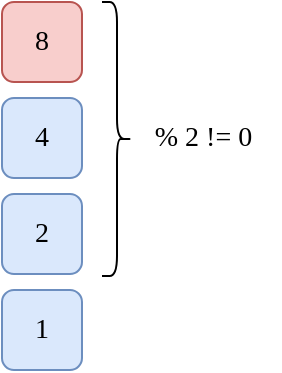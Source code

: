 <mxfile version="20.2.8" type="device" pages="4"><diagram id="tUD_5RNZibAbXZSyxroM" name="图1"><mxGraphModel dx="1186" dy="739" grid="0" gridSize="10" guides="1" tooltips="1" connect="1" arrows="1" fold="1" page="1" pageScale="1" pageWidth="580" pageHeight="800" math="0" shadow="0"><root><mxCell id="0"/><mxCell id="1" parent="0"/><mxCell id="oVmyE1KggjwdMqOpdXae-1" value="8" style="rounded=1;whiteSpace=wrap;html=1;fontSize=14;fontFamily=Comic Sans MS;fillColor=#f8cecc;strokeColor=#b85450;" vertex="1" parent="1"><mxGeometry x="71" y="169" width="40" height="40" as="geometry"/></mxCell><mxCell id="oVmyE1KggjwdMqOpdXae-2" value="4" style="rounded=1;whiteSpace=wrap;html=1;fontSize=14;fontFamily=Comic Sans MS;fillColor=#dae8fc;strokeColor=#6c8ebf;" vertex="1" parent="1"><mxGeometry x="71" y="217" width="40" height="40" as="geometry"/></mxCell><mxCell id="oVmyE1KggjwdMqOpdXae-3" value="2" style="rounded=1;whiteSpace=wrap;html=1;fontSize=14;fontFamily=Comic Sans MS;fillColor=#dae8fc;strokeColor=#6c8ebf;" vertex="1" parent="1"><mxGeometry x="71" y="265" width="40" height="40" as="geometry"/></mxCell><mxCell id="oVmyE1KggjwdMqOpdXae-4" value="1" style="rounded=1;whiteSpace=wrap;html=1;fontSize=14;fontFamily=Comic Sans MS;fillColor=#dae8fc;strokeColor=#6c8ebf;" vertex="1" parent="1"><mxGeometry x="71" y="313" width="40" height="40" as="geometry"/></mxCell><mxCell id="oVmyE1KggjwdMqOpdXae-5" value="" style="shape=curlyBracket;whiteSpace=wrap;html=1;rounded=1;flipH=1;fontFamily=Comic Sans MS;fontSize=14;" vertex="1" parent="1"><mxGeometry x="121" y="169" width="15" height="137" as="geometry"/></mxCell><mxCell id="oVmyE1KggjwdMqOpdXae-6" value="% 2 != 0&amp;nbsp;" style="text;html=1;align=center;verticalAlign=middle;resizable=0;points=[];autosize=1;strokeColor=none;fillColor=none;fontSize=14;fontFamily=Comic Sans MS;" vertex="1" parent="1"><mxGeometry x="136" y="222.5" width="74" height="29" as="geometry"/></mxCell></root></mxGraphModel></diagram><diagram id="jQOTXoHBrPn3itwuqwmM" name="图2"><mxGraphModel dx="1186" dy="739" grid="0" gridSize="10" guides="1" tooltips="1" connect="1" arrows="1" fold="1" page="1" pageScale="1" pageWidth="827" pageHeight="1169" math="0" shadow="0"><root><mxCell id="0"/><mxCell id="1" parent="0"/><mxCell id="DC-gfDhOk3D8EhCKwBD--1" value="8" style="rounded=1;whiteSpace=wrap;html=1;fontSize=14;fontFamily=Comic Sans MS;fillColor=#f8cecc;strokeColor=#b85450;" vertex="1" parent="1"><mxGeometry x="102" y="169" width="40" height="40" as="geometry"/></mxCell><mxCell id="DC-gfDhOk3D8EhCKwBD--2" value="1" style="rounded=1;whiteSpace=wrap;html=1;fontSize=14;fontFamily=Comic Sans MS;fillColor=#dae8fc;strokeColor=#6c8ebf;" vertex="1" parent="1"><mxGeometry x="102" y="218" width="40" height="40" as="geometry"/></mxCell><mxCell id="DC-gfDhOk3D8EhCKwBD--3" value="0" style="rounded=1;whiteSpace=wrap;html=1;fontSize=14;fontFamily=Comic Sans MS;fillColor=#dae8fc;strokeColor=#6c8ebf;" vertex="1" parent="1"><mxGeometry x="150" y="218" width="40" height="40" as="geometry"/></mxCell><mxCell id="DC-gfDhOk3D8EhCKwBD--4" value="0" style="rounded=1;whiteSpace=wrap;html=1;fontSize=14;fontFamily=Comic Sans MS;fillColor=#dae8fc;strokeColor=#6c8ebf;" vertex="1" parent="1"><mxGeometry x="198" y="218" width="40" height="40" as="geometry"/></mxCell><mxCell id="DC-gfDhOk3D8EhCKwBD--5" value="0" style="rounded=1;whiteSpace=wrap;html=1;fontSize=14;fontFamily=Comic Sans MS;fillColor=#dae8fc;strokeColor=#6c8ebf;" vertex="1" parent="1"><mxGeometry x="246" y="218" width="40" height="40" as="geometry"/></mxCell><mxCell id="DC-gfDhOk3D8EhCKwBD--6" value="0" style="rounded=1;whiteSpace=wrap;html=1;fontSize=14;fontFamily=Comic Sans MS;fillColor=#dae8fc;strokeColor=#6c8ebf;" vertex="1" parent="1"><mxGeometry x="102" y="270" width="40" height="40" as="geometry"/></mxCell><mxCell id="DC-gfDhOk3D8EhCKwBD--7" value="1" style="rounded=1;whiteSpace=wrap;html=1;fontSize=14;fontFamily=Comic Sans MS;fillColor=#dae8fc;strokeColor=#6c8ebf;" vertex="1" parent="1"><mxGeometry x="150" y="270" width="40" height="40" as="geometry"/></mxCell><mxCell id="DC-gfDhOk3D8EhCKwBD--8" value="1" style="rounded=1;whiteSpace=wrap;html=1;fontSize=14;fontFamily=Comic Sans MS;fillColor=#dae8fc;strokeColor=#6c8ebf;" vertex="1" parent="1"><mxGeometry x="198" y="270" width="40" height="40" as="geometry"/></mxCell><mxCell id="DC-gfDhOk3D8EhCKwBD--9" value="1" style="rounded=1;whiteSpace=wrap;html=1;fontSize=14;fontFamily=Comic Sans MS;fillColor=#dae8fc;strokeColor=#6c8ebf;" vertex="1" parent="1"><mxGeometry x="246" y="270" width="40" height="40" as="geometry"/></mxCell><mxCell id="DC-gfDhOk3D8EhCKwBD--14" value="" style="endArrow=none;html=1;rounded=0;fontFamily=Comic Sans MS;fontSize=14;" edge="1" parent="1"><mxGeometry width="50" height="50" relative="1" as="geometry"><mxPoint x="25" y="317" as="sourcePoint"/><mxPoint x="300" y="317" as="targetPoint"/></mxGeometry></mxCell><mxCell id="DC-gfDhOk3D8EhCKwBD--15" value="&lt;font style=&quot;font-size: 17px;&quot;&gt;&amp;amp;&amp;nbsp;&lt;/font&gt;&lt;span style=&quot;text-align: left;&quot;&gt;与运算&lt;/span&gt;" style="text;html=1;align=center;verticalAlign=middle;resizable=0;points=[];autosize=1;strokeColor=none;fillColor=none;fontSize=14;fontFamily=Comic Sans MS;" vertex="1" parent="1"><mxGeometry x="23" y="274.5" width="76" height="32" as="geometry"/></mxCell><mxCell id="DC-gfDhOk3D8EhCKwBD--19" value="0" style="rounded=1;whiteSpace=wrap;html=1;fontSize=14;fontFamily=Comic Sans MS;fillColor=#f5f5f5;strokeColor=#666666;fontColor=#333333;" vertex="1" parent="1"><mxGeometry x="102" y="327" width="40" height="40" as="geometry"/></mxCell><mxCell id="DC-gfDhOk3D8EhCKwBD--20" value="0" style="rounded=1;whiteSpace=wrap;html=1;fontSize=14;fontFamily=Comic Sans MS;fillColor=#f5f5f5;strokeColor=#666666;fontColor=#333333;" vertex="1" parent="1"><mxGeometry x="150" y="327" width="40" height="40" as="geometry"/></mxCell><mxCell id="DC-gfDhOk3D8EhCKwBD--21" value="0" style="rounded=1;whiteSpace=wrap;html=1;fontSize=14;fontFamily=Comic Sans MS;fillColor=#f5f5f5;strokeColor=#666666;fontColor=#333333;" vertex="1" parent="1"><mxGeometry x="198" y="327" width="40" height="40" as="geometry"/></mxCell><mxCell id="DC-gfDhOk3D8EhCKwBD--22" value="0" style="rounded=1;whiteSpace=wrap;html=1;fontSize=14;fontFamily=Comic Sans MS;fillColor=#f5f5f5;strokeColor=#666666;fontColor=#333333;" vertex="1" parent="1"><mxGeometry x="246" y="327" width="40" height="40" as="geometry"/></mxCell><mxCell id="DC-gfDhOk3D8EhCKwBD--25" value="f = (v &amp; (v - 1)) == 0;" style="text;whiteSpace=wrap;html=1;fontSize=14;fontFamily=Comic Sans MS;" vertex="1" parent="1"><mxGeometry x="150" y="170" width="158" height="39" as="geometry"/></mxCell><mxCell id="qbj23OEBhEHcQGxPTcmb-1" value="" style="rounded=1;whiteSpace=wrap;html=1;fontFamily=Comic Sans MS;fontSize=16;fillColor=none;arcSize=7;dashed=1;" vertex="1" parent="1"><mxGeometry x="97" y="323" width="197" height="75" as="geometry"/></mxCell><mxCell id="qbj23OEBhEHcQGxPTcmb-2" value="&lt;font style=&quot;font-size: 14px;&quot;&gt;判断条件，结果为0&lt;/font&gt;" style="text;html=1;align=center;verticalAlign=middle;resizable=0;points=[];autosize=1;strokeColor=none;fillColor=none;fontSize=16;fontFamily=Comic Sans MS;" vertex="1" parent="1"><mxGeometry x="152" y="365" width="139" height="31" as="geometry"/></mxCell></root></mxGraphModel></diagram><diagram id="JSlGWaLdl1onoOYiJW5y" name="图3"><mxGraphModel dx="1186" dy="739" grid="0" gridSize="10" guides="1" tooltips="1" connect="1" arrows="1" fold="1" page="1" pageScale="1" pageWidth="827" pageHeight="1169" math="0" shadow="0"><root><mxCell id="0"/><mxCell id="1" parent="0"/><mxCell id="EiHp3a2X-UdWZcQObOL4-1" value="8" style="rounded=1;whiteSpace=wrap;html=1;fontSize=14;fontFamily=Comic Sans MS;fillColor=#f8cecc;strokeColor=#b85450;" vertex="1" parent="1"><mxGeometry x="102" y="169" width="40" height="40" as="geometry"/></mxCell><mxCell id="EiHp3a2X-UdWZcQObOL4-4" value="&lt;div style=&quot;&quot;&gt;&lt;span style=&quot;background-color: initial;&quot;&gt;log8 = log2^3 / log2&lt;/span&gt;&lt;/div&gt;&lt;div style=&quot;&quot;&gt;&lt;span style=&quot;background-color: initial;&quot;&gt;&amp;nbsp; &amp;nbsp; &amp;nbsp; &amp;nbsp; = 3.0&lt;/span&gt;&lt;/div&gt;" style="rounded=1;whiteSpace=wrap;html=1;fontSize=14;fontFamily=Comic Sans MS;fillColor=#f5f5f5;strokeColor=#666666;fontColor=#333333;align=left;arcSize=9;" vertex="1" parent="1"><mxGeometry x="102" y="221" width="187" height="53" as="geometry"/></mxCell><mxCell id="3VFNzn5PVr4wwtI0U-9x-1" value="" style="endArrow=none;html=1;rounded=0;fontFamily=Comic Sans MS;fontSize=14;" edge="1" parent="1"><mxGeometry width="50" height="50" relative="1" as="geometry"><mxPoint x="43" y="289" as="sourcePoint"/><mxPoint x="318" y="289" as="targetPoint"/></mxGeometry></mxCell><mxCell id="3VFNzn5PVr4wwtI0U-9x-2" value="&lt;font style=&quot;font-size: 14px;&quot;&gt;公式：&lt;br&gt;a&lt;sup&gt;x&lt;/sup&gt; = N &lt;br&gt;x = loga&lt;sup&gt;N&lt;/sup&gt;&lt;br&gt;默认：log 用的是常数 Math.E =&amp;nbsp;2.718&lt;/font&gt;" style="text;html=1;align=left;verticalAlign=middle;resizable=0;points=[];autosize=1;strokeColor=none;fillColor=none;fontSize=16;fontFamily=Comic Sans MS;" vertex="1" parent="1"><mxGeometry x="102" y="295" width="355" height="90" as="geometry"/></mxCell></root></mxGraphModel></diagram><diagram id="ZH1rYpU8oyV7oTnJC8J6" name="图4"><mxGraphModel dx="1186" dy="739" grid="0" gridSize="10" guides="1" tooltips="1" connect="1" arrows="1" fold="1" page="1" pageScale="1" pageWidth="827" pageHeight="1169" math="0" shadow="0"><root><mxCell id="0"/><mxCell id="1" parent="0"/><mxCell id="ZGU5pS7OKDMCD3jK-ozz-1" value="8" style="rounded=1;whiteSpace=wrap;html=1;fontSize=14;fontFamily=Comic Sans MS;fillColor=#f8cecc;strokeColor=#b85450;" vertex="1" parent="1"><mxGeometry x="102" y="169" width="40" height="40" as="geometry"/></mxCell><mxCell id="ZGU5pS7OKDMCD3jK-ozz-2" value="1" style="rounded=1;whiteSpace=wrap;html=1;fontSize=14;fontFamily=Comic Sans MS;fillColor=#dae8fc;strokeColor=#6c8ebf;" vertex="1" parent="1"><mxGeometry x="102" y="218" width="40" height="40" as="geometry"/></mxCell><mxCell id="ZGU5pS7OKDMCD3jK-ozz-9" style="edgeStyle=orthogonalEdgeStyle;rounded=0;orthogonalLoop=1;jettySize=auto;html=1;exitX=0.5;exitY=1;exitDx=0;exitDy=0;entryX=0.5;entryY=1;entryDx=0;entryDy=0;fontFamily=Comic Sans MS;fontSize=16;" edge="1" parent="1" source="ZGU5pS7OKDMCD3jK-ozz-3" target="ZGU5pS7OKDMCD3jK-ozz-2"><mxGeometry relative="1" as="geometry"/></mxCell><mxCell id="ZGU5pS7OKDMCD3jK-ozz-3" value="0" style="rounded=1;whiteSpace=wrap;html=1;fontSize=14;fontFamily=Comic Sans MS;fillColor=#dae8fc;strokeColor=#6c8ebf;" vertex="1" parent="1"><mxGeometry x="150" y="218" width="40" height="40" as="geometry"/></mxCell><mxCell id="ZGU5pS7OKDMCD3jK-ozz-8" style="edgeStyle=orthogonalEdgeStyle;rounded=0;orthogonalLoop=1;jettySize=auto;html=1;exitX=0.5;exitY=1;exitDx=0;exitDy=0;entryX=0.5;entryY=1;entryDx=0;entryDy=0;fontFamily=Comic Sans MS;fontSize=16;" edge="1" parent="1" source="ZGU5pS7OKDMCD3jK-ozz-4" target="ZGU5pS7OKDMCD3jK-ozz-3"><mxGeometry relative="1" as="geometry"/></mxCell><mxCell id="ZGU5pS7OKDMCD3jK-ozz-4" value="0" style="rounded=1;whiteSpace=wrap;html=1;fontSize=14;fontFamily=Comic Sans MS;fillColor=#dae8fc;strokeColor=#6c8ebf;" vertex="1" parent="1"><mxGeometry x="198" y="218" width="40" height="40" as="geometry"/></mxCell><mxCell id="ZGU5pS7OKDMCD3jK-ozz-7" style="edgeStyle=orthogonalEdgeStyle;rounded=0;orthogonalLoop=1;jettySize=auto;html=1;exitX=0.5;exitY=1;exitDx=0;exitDy=0;entryX=0.5;entryY=1;entryDx=0;entryDy=0;fontFamily=Comic Sans MS;fontSize=16;" edge="1" parent="1" source="ZGU5pS7OKDMCD3jK-ozz-5" target="ZGU5pS7OKDMCD3jK-ozz-4"><mxGeometry relative="1" as="geometry"/></mxCell><mxCell id="ZGU5pS7OKDMCD3jK-ozz-5" value="0" style="rounded=1;whiteSpace=wrap;html=1;fontSize=14;fontFamily=Comic Sans MS;fillColor=#dae8fc;strokeColor=#6c8ebf;" vertex="1" parent="1"><mxGeometry x="246" y="218" width="40" height="40" as="geometry"/></mxCell><mxCell id="ZGU5pS7OKDMCD3jK-ozz-10" value="&lt;font style=&quot;font-size: 14px;&quot;&gt;2&lt;sup&gt;n&lt;/sup&gt;次幂的数字，位上只有1个1&lt;/font&gt;" style="text;html=1;align=center;verticalAlign=middle;resizable=0;points=[];autosize=1;strokeColor=none;fillColor=none;fontSize=16;fontFamily=Comic Sans MS;" vertex="1" parent="1"><mxGeometry x="102" y="285" width="199" height="32" as="geometry"/></mxCell></root></mxGraphModel></diagram></mxfile>